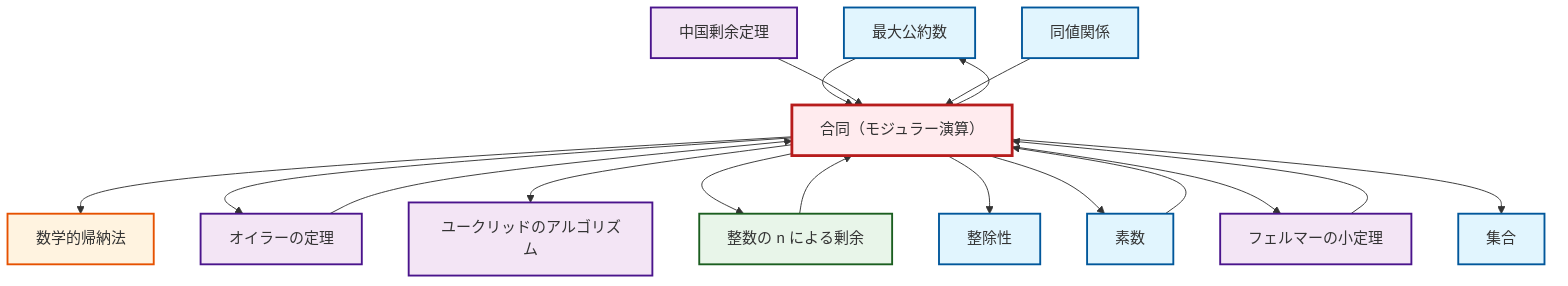 graph TD
    classDef definition fill:#e1f5fe,stroke:#01579b,stroke-width:2px
    classDef theorem fill:#f3e5f5,stroke:#4a148c,stroke-width:2px
    classDef axiom fill:#fff3e0,stroke:#e65100,stroke-width:2px
    classDef example fill:#e8f5e9,stroke:#1b5e20,stroke-width:2px
    classDef current fill:#ffebee,stroke:#b71c1c,stroke-width:3px
    def-gcd["最大公約数"]:::definition
    thm-euclidean-algorithm["ユークリッドのアルゴリズム"]:::theorem
    thm-euler["オイラーの定理"]:::theorem
    def-divisibility["整除性"]:::definition
    thm-fermat-little["フェルマーの小定理"]:::theorem
    def-equivalence-relation["同値関係"]:::definition
    ax-induction["数学的帰納法"]:::axiom
    ex-quotient-integers-mod-n["整数の n による剰余"]:::example
    def-congruence["合同（モジュラー演算）"]:::definition
    def-prime["素数"]:::definition
    thm-chinese-remainder["中国剰余定理"]:::theorem
    def-set["集合"]:::definition
    def-congruence --> ax-induction
    thm-euler --> def-congruence
    def-gcd --> def-congruence
    def-prime --> def-congruence
    def-congruence --> thm-euler
    def-congruence --> thm-euclidean-algorithm
    def-congruence --> ex-quotient-integers-mod-n
    def-congruence --> def-divisibility
    def-congruence --> def-gcd
    def-congruence --> def-prime
    def-congruence --> thm-fermat-little
    ex-quotient-integers-mod-n --> def-congruence
    thm-fermat-little --> def-congruence
    thm-chinese-remainder --> def-congruence
    def-congruence --> def-set
    def-equivalence-relation --> def-congruence
    class def-congruence current